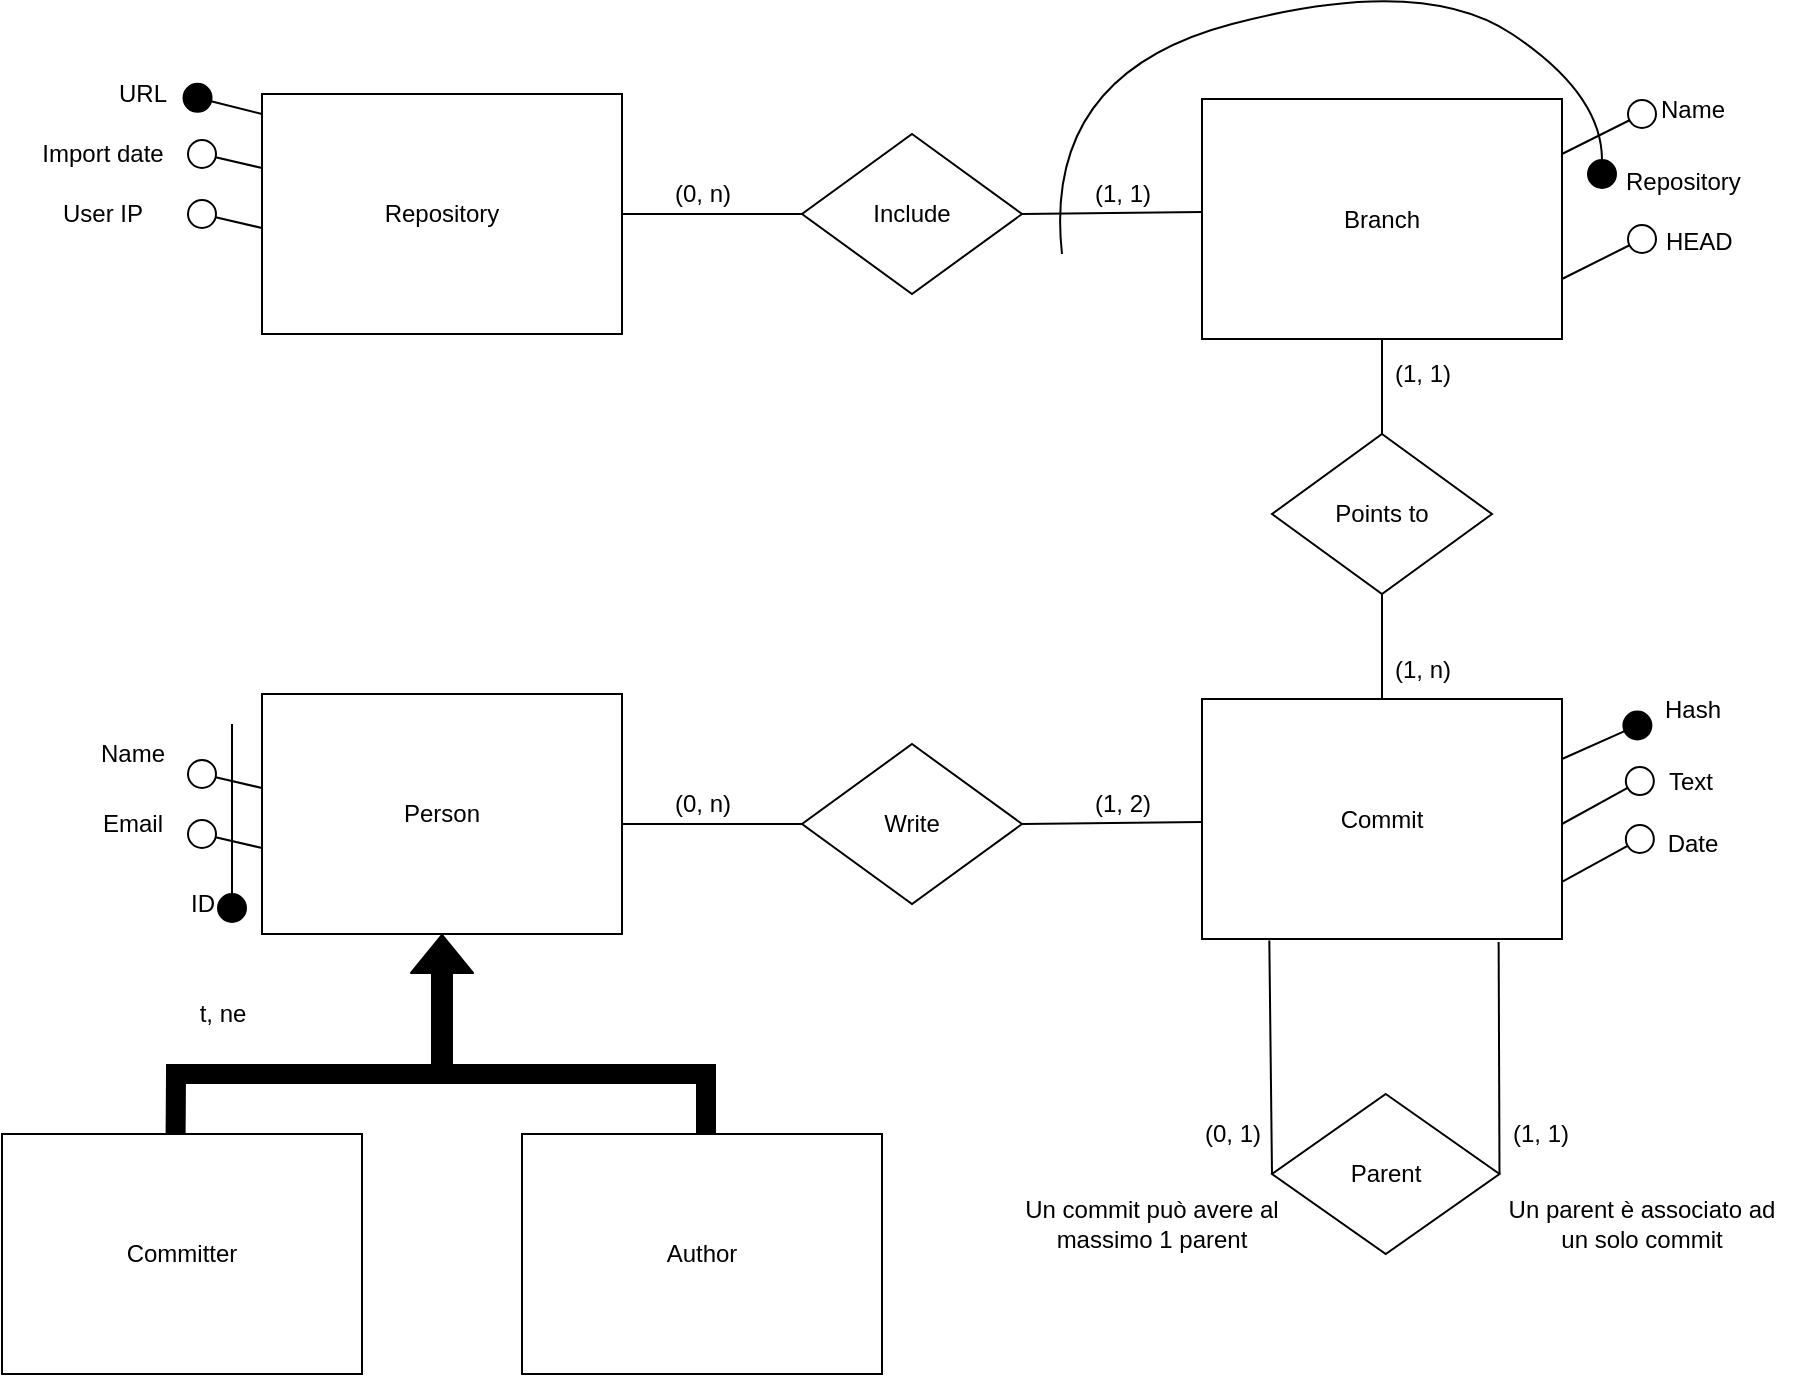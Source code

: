 <mxfile version="14.4.6"><diagram id="1vwIJAudDLqJl2GEVzS8" name="Page-1"><mxGraphModel dx="1829" dy="497" grid="1" gridSize="10" guides="1" tooltips="1" connect="1" arrows="1" fold="1" page="1" pageScale="1" pageWidth="850" pageHeight="1100" math="0" shadow="0"><root><mxCell id="0"/><mxCell id="1" parent="0"/><mxCell id="TRjXl1aEjpNj-h7yNI1Y-1" value="Repository" style="rounded=0;whiteSpace=wrap;html=1;" parent="1" vertex="1"><mxGeometry x="120" y="60" width="180" height="120" as="geometry"/></mxCell><mxCell id="TRjXl1aEjpNj-h7yNI1Y-2" value="" style="endArrow=circle;html=1;exitX=0;exitY=0.083;exitDx=0;exitDy=0;exitPerimeter=0;" parent="1" source="TRjXl1aEjpNj-h7yNI1Y-1" edge="1"><mxGeometry width="50" height="50" relative="1" as="geometry"><mxPoint x="400" y="400" as="sourcePoint"/><mxPoint x="80" y="60" as="targetPoint"/></mxGeometry></mxCell><mxCell id="TRjXl1aEjpNj-h7yNI1Y-3" value="URL" style="text;html=1;align=center;verticalAlign=middle;resizable=0;points=[];autosize=1;" parent="1" vertex="1"><mxGeometry x="40" y="50" width="40" height="20" as="geometry"/></mxCell><mxCell id="TRjXl1aEjpNj-h7yNI1Y-4" value="" style="endArrow=oval;html=1;exitX=0;exitY=0.25;exitDx=0;exitDy=0;endFill=0;strokeWidth=1;endSize=14;" parent="1" edge="1"><mxGeometry width="50" height="50" relative="1" as="geometry"><mxPoint x="120" y="97.0" as="sourcePoint"/><mxPoint x="90" y="90" as="targetPoint"/></mxGeometry></mxCell><mxCell id="TRjXl1aEjpNj-h7yNI1Y-5" value="Import date" style="text;html=1;align=center;verticalAlign=middle;resizable=0;points=[];autosize=1;" parent="1" vertex="1"><mxGeometry y="80" width="80" height="20" as="geometry"/></mxCell><mxCell id="TRjXl1aEjpNj-h7yNI1Y-8" value="" style="endArrow=oval;html=1;exitX=0;exitY=0.25;exitDx=0;exitDy=0;endFill=0;strokeWidth=1;endSize=14;" parent="1" edge="1"><mxGeometry width="50" height="50" relative="1" as="geometry"><mxPoint x="120" y="127.0" as="sourcePoint"/><mxPoint x="90" y="120.0" as="targetPoint"/></mxGeometry></mxCell><mxCell id="TRjXl1aEjpNj-h7yNI1Y-9" value="User IP" style="text;html=1;align=center;verticalAlign=middle;resizable=0;points=[];autosize=1;" parent="1" vertex="1"><mxGeometry x="10" y="110" width="60" height="20" as="geometry"/></mxCell><mxCell id="TRjXl1aEjpNj-h7yNI1Y-11" value="&lt;div&gt;Branch&lt;/div&gt;" style="rounded=0;whiteSpace=wrap;html=1;" parent="1" vertex="1"><mxGeometry x="590" y="62.5" width="180" height="120" as="geometry"/></mxCell><mxCell id="TRjXl1aEjpNj-h7yNI1Y-13" value="Name" style="text;html=1;align=center;verticalAlign=middle;resizable=0;points=[];autosize=1;" parent="1" vertex="1"><mxGeometry x="810" y="57.5" width="50" height="20" as="geometry"/></mxCell><mxCell id="TRjXl1aEjpNj-h7yNI1Y-15" value="" style="endArrow=oval;html=1;exitX=1;exitY=0.75;exitDx=0;exitDy=0;endFill=0;strokeWidth=1;endSize=14;" parent="1" source="TRjXl1aEjpNj-h7yNI1Y-11" edge="1"><mxGeometry width="50" height="50" relative="1" as="geometry"><mxPoint x="855" y="139.5" as="sourcePoint"/><mxPoint x="810" y="132.5" as="targetPoint"/></mxGeometry></mxCell><mxCell id="TRjXl1aEjpNj-h7yNI1Y-16" value="Include" style="rhombus;whiteSpace=wrap;html=1;" parent="1" vertex="1"><mxGeometry x="390" y="80" width="110" height="80" as="geometry"/></mxCell><mxCell id="TRjXl1aEjpNj-h7yNI1Y-17" value="" style="endArrow=none;html=1;strokeWidth=1;exitX=1;exitY=0.5;exitDx=0;exitDy=0;entryX=0;entryY=0.5;entryDx=0;entryDy=0;" parent="1" source="TRjXl1aEjpNj-h7yNI1Y-1" target="TRjXl1aEjpNj-h7yNI1Y-16" edge="1"><mxGeometry width="50" height="50" relative="1" as="geometry"><mxPoint x="520" y="310" as="sourcePoint"/><mxPoint x="570" y="260" as="targetPoint"/></mxGeometry></mxCell><mxCell id="TRjXl1aEjpNj-h7yNI1Y-18" value="(0, n)" style="text;html=1;align=center;verticalAlign=middle;resizable=0;points=[];autosize=1;" parent="1" vertex="1"><mxGeometry x="320" y="100" width="40" height="20" as="geometry"/></mxCell><mxCell id="TRjXl1aEjpNj-h7yNI1Y-20" value="" style="endArrow=none;html=1;strokeWidth=1;exitX=1;exitY=0.5;exitDx=0;exitDy=0;entryX=0;entryY=0.5;entryDx=0;entryDy=0;" parent="1" source="TRjXl1aEjpNj-h7yNI1Y-16" edge="1"><mxGeometry width="50" height="50" relative="1" as="geometry"><mxPoint x="500" y="119" as="sourcePoint"/><mxPoint x="590" y="119" as="targetPoint"/></mxGeometry></mxCell><mxCell id="TRjXl1aEjpNj-h7yNI1Y-21" value="(1, 1)" style="text;html=1;align=center;verticalAlign=middle;resizable=0;points=[];autosize=1;" parent="1" vertex="1"><mxGeometry x="530" y="100" width="40" height="20" as="geometry"/></mxCell><mxCell id="TRjXl1aEjpNj-h7yNI1Y-23" value="" style="curved=1;endArrow=oval;html=1;strokeWidth=1;endFill=1;endSize=14;" parent="1" edge="1"><mxGeometry width="50" height="50" relative="1" as="geometry"><mxPoint x="520" y="140" as="sourcePoint"/><mxPoint x="790" y="100" as="targetPoint"/><Array as="points"><mxPoint x="510" y="50"/><mxPoint x="700"/><mxPoint x="790" y="60"/></Array></mxGeometry></mxCell><mxCell id="TRjXl1aEjpNj-h7yNI1Y-24" value="Repository" style="text;whiteSpace=wrap;html=1;" parent="1" vertex="1"><mxGeometry x="800" y="90" width="60" height="30" as="geometry"/></mxCell><mxCell id="TRjXl1aEjpNj-h7yNI1Y-25" value="HEAD" style="text;whiteSpace=wrap;html=1;" parent="1" vertex="1"><mxGeometry x="820" y="120" width="60" height="30" as="geometry"/></mxCell><mxCell id="TRjXl1aEjpNj-h7yNI1Y-27" value="Person" style="rounded=0;whiteSpace=wrap;html=1;" parent="1" vertex="1"><mxGeometry x="120" y="360" width="180" height="120" as="geometry"/></mxCell><mxCell id="TRjXl1aEjpNj-h7yNI1Y-28" value="&lt;div&gt;Committer&lt;/div&gt;" style="rounded=0;whiteSpace=wrap;html=1;" parent="1" vertex="1"><mxGeometry x="-10" y="580" width="180" height="120" as="geometry"/></mxCell><mxCell id="TRjXl1aEjpNj-h7yNI1Y-29" value="Author" style="rounded=0;whiteSpace=wrap;html=1;" parent="1" vertex="1"><mxGeometry x="250" y="580" width="180" height="120" as="geometry"/></mxCell><mxCell id="TRjXl1aEjpNj-h7yNI1Y-31" value="" style="shape=flexArrow;endArrow=classic;html=1;strokeWidth=1;fillColor=#000000;" parent="1" target="TRjXl1aEjpNj-h7yNI1Y-27" edge="1"><mxGeometry width="50" height="50" relative="1" as="geometry"><mxPoint x="210" y="550" as="sourcePoint"/><mxPoint x="140" y="470" as="targetPoint"/></mxGeometry></mxCell><mxCell id="TRjXl1aEjpNj-h7yNI1Y-33" value="" style="endArrow=none;html=1;strokeWidth=10;endSize=0;startSize=0;rounded=0;jumpSize=0;" parent="1" edge="1"><mxGeometry width="50" height="50" relative="1" as="geometry"><mxPoint x="72" y="550" as="sourcePoint"/><mxPoint x="347" y="550" as="targetPoint"/></mxGeometry></mxCell><mxCell id="TRjXl1aEjpNj-h7yNI1Y-35" value="" style="endArrow=none;html=1;strokeWidth=10;exitX=0.5;exitY=0;exitDx=0;exitDy=0;" parent="1" edge="1"><mxGeometry width="50" height="50" relative="1" as="geometry"><mxPoint x="342" y="580" as="sourcePoint"/><mxPoint x="342" y="550" as="targetPoint"/></mxGeometry></mxCell><mxCell id="TRjXl1aEjpNj-h7yNI1Y-36" value="" style="endArrow=none;html=1;strokeWidth=10;exitX=0.5;exitY=0;exitDx=0;exitDy=0;" parent="1" edge="1"><mxGeometry width="50" height="50" relative="1" as="geometry"><mxPoint x="76.8" y="580" as="sourcePoint"/><mxPoint x="77" y="550" as="targetPoint"/></mxGeometry></mxCell><mxCell id="TRjXl1aEjpNj-h7yNI1Y-38" value="t, ne" style="text;html=1;align=center;verticalAlign=middle;resizable=0;points=[];autosize=1;" parent="1" vertex="1"><mxGeometry x="80" y="510" width="40" height="20" as="geometry"/></mxCell><mxCell id="TRjXl1aEjpNj-h7yNI1Y-45" value="" style="endArrow=circle;html=1;" parent="1" edge="1"><mxGeometry width="50" height="50" relative="1" as="geometry"><mxPoint x="105" y="375" as="sourcePoint"/><mxPoint x="105" y="475" as="targetPoint"/></mxGeometry></mxCell><mxCell id="TRjXl1aEjpNj-h7yNI1Y-46" value="ID" style="text;html=1;align=center;verticalAlign=middle;resizable=0;points=[];autosize=1;" parent="1" vertex="1"><mxGeometry x="75" y="455" width="30" height="20" as="geometry"/></mxCell><mxCell id="TRjXl1aEjpNj-h7yNI1Y-56" value="Commit" style="rounded=0;whiteSpace=wrap;html=1;" parent="1" vertex="1"><mxGeometry x="590" y="362.5" width="180" height="120" as="geometry"/></mxCell><mxCell id="TRjXl1aEjpNj-h7yNI1Y-57" value="" style="endArrow=circle;html=1;exitX=1;exitY=0.25;exitDx=0;exitDy=0;" parent="1" source="TRjXl1aEjpNj-h7yNI1Y-56" edge="1"><mxGeometry width="50" height="50" relative="1" as="geometry"><mxPoint x="855" y="382.46" as="sourcePoint"/><mxPoint x="815" y="372.5" as="targetPoint"/></mxGeometry></mxCell><mxCell id="TRjXl1aEjpNj-h7yNI1Y-58" value="Hash" style="text;html=1;align=center;verticalAlign=middle;resizable=0;points=[];autosize=1;" parent="1" vertex="1"><mxGeometry x="815" y="357.5" width="40" height="20" as="geometry"/></mxCell><mxCell id="TRjXl1aEjpNj-h7yNI1Y-59" value="" style="endArrow=oval;html=1;exitX=1.006;exitY=0.554;exitDx=0;exitDy=0;endFill=0;strokeWidth=1;endSize=14;exitPerimeter=0;" parent="1" edge="1"><mxGeometry width="50" height="50" relative="1" as="geometry"><mxPoint x="770.0" y="425" as="sourcePoint"/><mxPoint x="808.92" y="403.52" as="targetPoint"/></mxGeometry></mxCell><mxCell id="TRjXl1aEjpNj-h7yNI1Y-63" value="" style="endArrow=oval;html=1;exitX=0;exitY=0.25;exitDx=0;exitDy=0;endFill=0;strokeWidth=1;endSize=14;" parent="1" edge="1"><mxGeometry width="50" height="50" relative="1" as="geometry"><mxPoint x="120" y="407" as="sourcePoint"/><mxPoint x="90" y="400" as="targetPoint"/></mxGeometry></mxCell><mxCell id="TRjXl1aEjpNj-h7yNI1Y-64" value="Name" style="text;html=1;align=center;verticalAlign=middle;resizable=0;points=[];autosize=1;" parent="1" vertex="1"><mxGeometry x="30" y="380" width="50" height="20" as="geometry"/></mxCell><mxCell id="TRjXl1aEjpNj-h7yNI1Y-65" value="" style="endArrow=oval;html=1;exitX=0;exitY=0.25;exitDx=0;exitDy=0;endFill=0;strokeWidth=1;endSize=14;" parent="1" edge="1"><mxGeometry width="50" height="50" relative="1" as="geometry"><mxPoint x="120" y="437" as="sourcePoint"/><mxPoint x="90" y="430" as="targetPoint"/></mxGeometry></mxCell><mxCell id="TRjXl1aEjpNj-h7yNI1Y-66" value="Email" style="text;html=1;align=center;verticalAlign=middle;resizable=0;points=[];autosize=1;" parent="1" vertex="1"><mxGeometry x="30" y="415" width="50" height="20" as="geometry"/></mxCell><mxCell id="TRjXl1aEjpNj-h7yNI1Y-68" value="Text" style="text;html=1;align=center;verticalAlign=middle;resizable=0;points=[];autosize=1;" parent="1" vertex="1"><mxGeometry x="813.92" y="393.52" width="40" height="20" as="geometry"/></mxCell><mxCell id="TRjXl1aEjpNj-h7yNI1Y-69" value="" style="endArrow=oval;html=1;exitX=1.006;exitY=0.554;exitDx=0;exitDy=0;endFill=0;strokeWidth=1;endSize=14;exitPerimeter=0;" parent="1" edge="1"><mxGeometry width="50" height="50" relative="1" as="geometry"><mxPoint x="770.0" y="453.98" as="sourcePoint"/><mxPoint x="808.92" y="432.5" as="targetPoint"/></mxGeometry></mxCell><mxCell id="TRjXl1aEjpNj-h7yNI1Y-70" value="Date" style="text;html=1;align=center;verticalAlign=middle;resizable=0;points=[];autosize=1;" parent="1" vertex="1"><mxGeometry x="815" y="424.5" width="40" height="20" as="geometry"/></mxCell><mxCell id="TRjXl1aEjpNj-h7yNI1Y-71" value="Write" style="rhombus;whiteSpace=wrap;html=1;" parent="1" vertex="1"><mxGeometry x="390" y="385" width="110" height="80" as="geometry"/></mxCell><mxCell id="TRjXl1aEjpNj-h7yNI1Y-72" value="" style="endArrow=none;html=1;strokeWidth=1;exitX=1;exitY=0.5;exitDx=0;exitDy=0;entryX=0;entryY=0.5;entryDx=0;entryDy=0;" parent="1" edge="1"><mxGeometry width="50" height="50" relative="1" as="geometry"><mxPoint x="300" y="425" as="sourcePoint"/><mxPoint x="390" y="425" as="targetPoint"/></mxGeometry></mxCell><mxCell id="TRjXl1aEjpNj-h7yNI1Y-73" value="(0, n)" style="text;html=1;align=center;verticalAlign=middle;resizable=0;points=[];autosize=1;" parent="1" vertex="1"><mxGeometry x="320" y="405" width="40" height="20" as="geometry"/></mxCell><mxCell id="TRjXl1aEjpNj-h7yNI1Y-74" value="" style="endArrow=none;html=1;strokeWidth=1;entryX=0;entryY=0.5;entryDx=0;entryDy=0;exitX=1;exitY=0.5;exitDx=0;exitDy=0;" parent="1" source="TRjXl1aEjpNj-h7yNI1Y-71" edge="1"><mxGeometry width="50" height="50" relative="1" as="geometry"><mxPoint x="500" y="424" as="sourcePoint"/><mxPoint x="590" y="424" as="targetPoint"/></mxGeometry></mxCell><mxCell id="TRjXl1aEjpNj-h7yNI1Y-75" value="(1, 2)" style="text;html=1;align=center;verticalAlign=middle;resizable=0;points=[];autosize=1;" parent="1" vertex="1"><mxGeometry x="530" y="405" width="40" height="20" as="geometry"/></mxCell><mxCell id="TRjXl1aEjpNj-h7yNI1Y-76" value="Points to" style="rhombus;whiteSpace=wrap;html=1;" parent="1" vertex="1"><mxGeometry x="625" y="230" width="110" height="80" as="geometry"/></mxCell><mxCell id="TRjXl1aEjpNj-h7yNI1Y-77" value="" style="endArrow=none;html=1;strokeWidth=1;exitX=0.5;exitY=1;exitDx=0;exitDy=0;entryX=0.5;entryY=0;entryDx=0;entryDy=0;" parent="1" source="TRjXl1aEjpNj-h7yNI1Y-11" target="TRjXl1aEjpNj-h7yNI1Y-76" edge="1"><mxGeometry width="50" height="50" relative="1" as="geometry"><mxPoint x="690" y="182.5" as="sourcePoint"/><mxPoint x="625" y="270.0" as="targetPoint"/></mxGeometry></mxCell><mxCell id="TRjXl1aEjpNj-h7yNI1Y-78" value="(1, 1)" style="text;html=1;align=center;verticalAlign=middle;resizable=0;points=[];autosize=1;" parent="1" vertex="1"><mxGeometry x="680" y="190" width="40" height="20" as="geometry"/></mxCell><mxCell id="TRjXl1aEjpNj-h7yNI1Y-79" value="" style="endArrow=none;html=1;strokeWidth=1;exitX=0.5;exitY=1;exitDx=0;exitDy=0;entryX=0.5;entryY=0;entryDx=0;entryDy=0;" parent="1" source="TRjXl1aEjpNj-h7yNI1Y-76" target="TRjXl1aEjpNj-h7yNI1Y-56" edge="1"><mxGeometry width="50" height="50" relative="1" as="geometry"><mxPoint x="735" y="269.0" as="sourcePoint"/><mxPoint x="690" y="362.5" as="targetPoint"/></mxGeometry></mxCell><mxCell id="TRjXl1aEjpNj-h7yNI1Y-80" value="(1, n)" style="text;html=1;align=center;verticalAlign=middle;resizable=0;points=[];autosize=1;" parent="1" vertex="1"><mxGeometry x="680" y="337.5" width="40" height="20" as="geometry"/></mxCell><mxCell id="TRjXl1aEjpNj-h7yNI1Y-81" value="" style="endArrow=oval;html=1;exitX=1;exitY=0.75;exitDx=0;exitDy=0;endFill=0;strokeWidth=1;endSize=14;" parent="1" edge="1"><mxGeometry width="50" height="50" relative="1" as="geometry"><mxPoint x="770" y="90" as="sourcePoint"/><mxPoint x="810" y="70" as="targetPoint"/></mxGeometry></mxCell><mxCell id="TRjXl1aEjpNj-h7yNI1Y-82" value="Parent" style="rhombus;whiteSpace=wrap;html=1;" parent="1" vertex="1"><mxGeometry x="625" y="560" width="113.75" height="80" as="geometry"/></mxCell><mxCell id="TRjXl1aEjpNj-h7yNI1Y-83" value="" style="endArrow=none;html=1;strokeWidth=1;exitX=0.187;exitY=1.006;exitDx=0;exitDy=0;entryX=0;entryY=0.5;entryDx=0;entryDy=0;exitPerimeter=0;" parent="1" source="TRjXl1aEjpNj-h7yNI1Y-56" target="TRjXl1aEjpNj-h7yNI1Y-82" edge="1"><mxGeometry width="50" height="50" relative="1" as="geometry"><mxPoint x="655" y="530" as="sourcePoint"/><mxPoint x="635" y="600" as="targetPoint"/></mxGeometry></mxCell><mxCell id="TRjXl1aEjpNj-h7yNI1Y-84" value="(0, 1)" style="text;html=1;align=center;verticalAlign=middle;resizable=0;points=[];autosize=1;" parent="1" vertex="1"><mxGeometry x="585" y="570" width="40" height="20" as="geometry"/></mxCell><mxCell id="TRjXl1aEjpNj-h7yNI1Y-86" value="(1, 1)" style="text;html=1;align=center;verticalAlign=middle;resizable=0;points=[];autosize=1;" parent="1" vertex="1"><mxGeometry x="738.75" y="570" width="40" height="20" as="geometry"/></mxCell><mxCell id="TRjXl1aEjpNj-h7yNI1Y-88" value="" style="endArrow=none;html=1;strokeWidth=1;exitX=0.824;exitY=1.013;exitDx=0;exitDy=0;entryX=1;entryY=0.5;entryDx=0;entryDy=0;exitPerimeter=0;" parent="1" source="TRjXl1aEjpNj-h7yNI1Y-56" target="TRjXl1aEjpNj-h7yNI1Y-82" edge="1"><mxGeometry width="50" height="50" relative="1" as="geometry"><mxPoint x="750" y="482.5" as="sourcePoint"/><mxPoint x="751.25" y="610" as="targetPoint"/></mxGeometry></mxCell><mxCell id="TRjXl1aEjpNj-h7yNI1Y-90" value="Un commit può avere al massimo 1 parent" style="text;html=1;strokeColor=none;fillColor=none;align=center;verticalAlign=middle;whiteSpace=wrap;rounded=0;size=11;imageAspect=0;imageWidth=0;" parent="1" vertex="1"><mxGeometry x="490" y="610" width="150" height="30" as="geometry"/></mxCell><mxCell id="TRjXl1aEjpNj-h7yNI1Y-94" value="Un parent è associato ad un solo commit" style="text;html=1;strokeColor=none;fillColor=none;align=center;verticalAlign=middle;whiteSpace=wrap;rounded=0;size=11;imageAspect=0;imageWidth=0;" parent="1" vertex="1"><mxGeometry x="735" y="610" width="150" height="30" as="geometry"/></mxCell></root></mxGraphModel></diagram></mxfile>